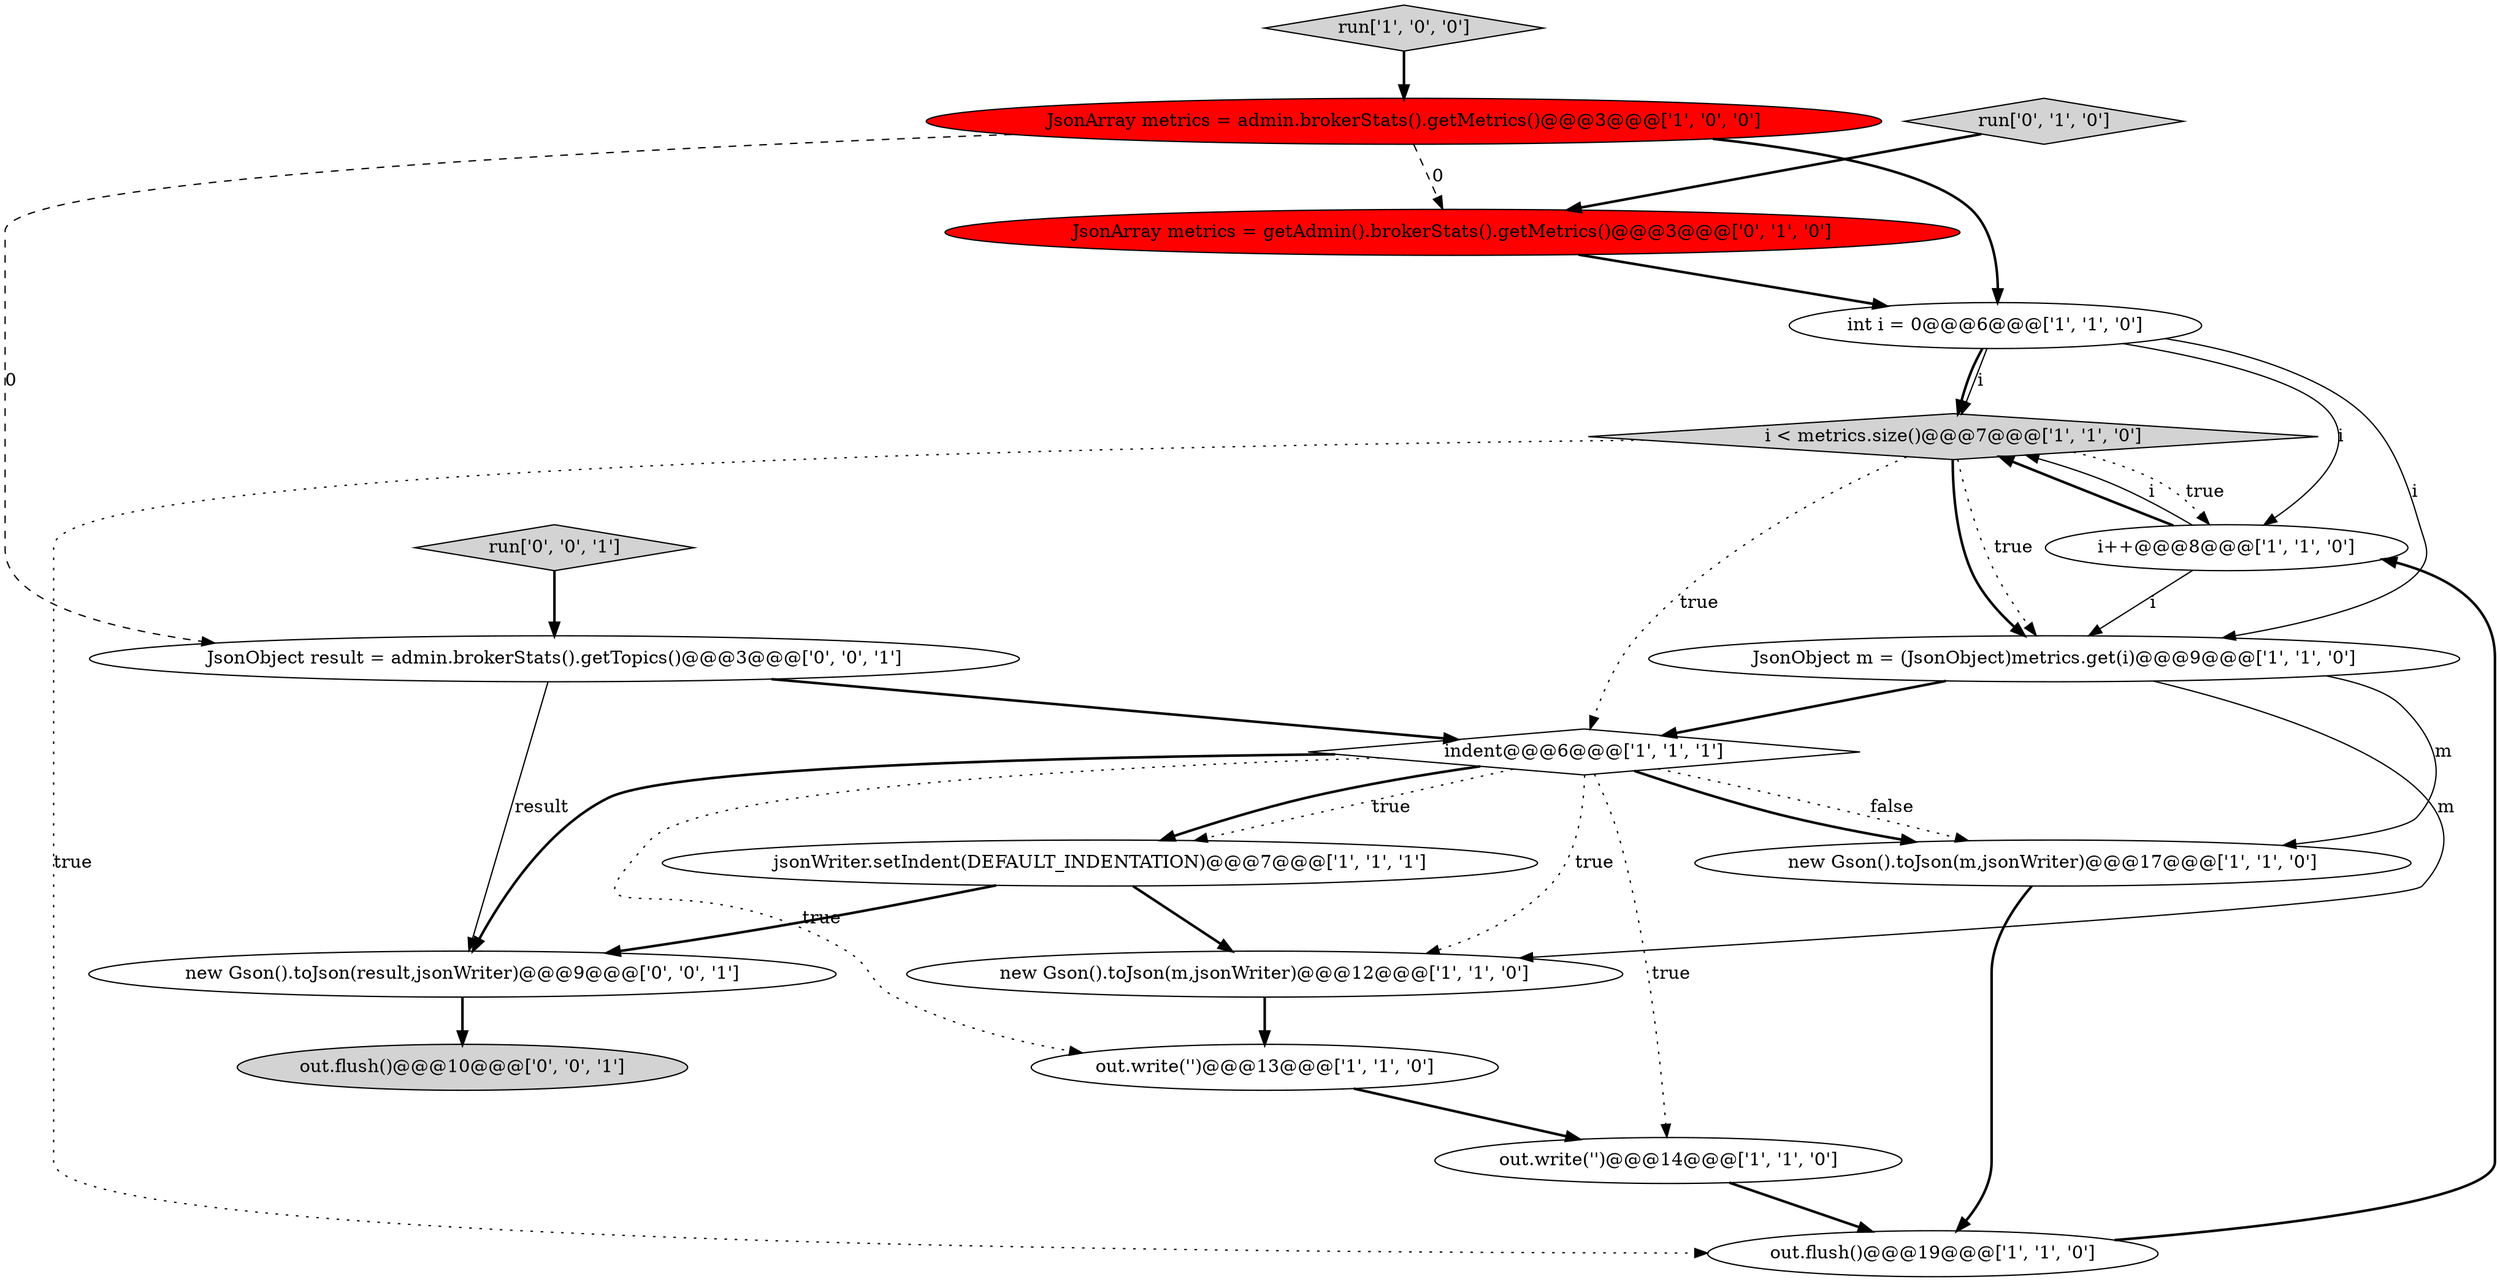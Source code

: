digraph {
4 [style = filled, label = "i < metrics.size()@@@7@@@['1', '1', '0']", fillcolor = lightgray, shape = diamond image = "AAA0AAABBB1BBB"];
15 [style = filled, label = "run['0', '0', '1']", fillcolor = lightgray, shape = diamond image = "AAA0AAABBB3BBB"];
10 [style = filled, label = "new Gson().toJson(m,jsonWriter)@@@12@@@['1', '1', '0']", fillcolor = white, shape = ellipse image = "AAA0AAABBB1BBB"];
3 [style = filled, label = "i++@@@8@@@['1', '1', '0']", fillcolor = white, shape = ellipse image = "AAA0AAABBB1BBB"];
0 [style = filled, label = "int i = 0@@@6@@@['1', '1', '0']", fillcolor = white, shape = ellipse image = "AAA0AAABBB1BBB"];
11 [style = filled, label = "new Gson().toJson(m,jsonWriter)@@@17@@@['1', '1', '0']", fillcolor = white, shape = ellipse image = "AAA0AAABBB1BBB"];
12 [style = filled, label = "out.write('')@@@13@@@['1', '1', '0']", fillcolor = white, shape = ellipse image = "AAA0AAABBB1BBB"];
2 [style = filled, label = "jsonWriter.setIndent(DEFAULT_INDENTATION)@@@7@@@['1', '1', '1']", fillcolor = white, shape = ellipse image = "AAA0AAABBB1BBB"];
1 [style = filled, label = "run['1', '0', '0']", fillcolor = lightgray, shape = diamond image = "AAA0AAABBB1BBB"];
6 [style = filled, label = "out.flush()@@@19@@@['1', '1', '0']", fillcolor = white, shape = ellipse image = "AAA0AAABBB1BBB"];
13 [style = filled, label = "JsonArray metrics = getAdmin().brokerStats().getMetrics()@@@3@@@['0', '1', '0']", fillcolor = red, shape = ellipse image = "AAA1AAABBB2BBB"];
7 [style = filled, label = "JsonArray metrics = admin.brokerStats().getMetrics()@@@3@@@['1', '0', '0']", fillcolor = red, shape = ellipse image = "AAA1AAABBB1BBB"];
16 [style = filled, label = "JsonObject result = admin.brokerStats().getTopics()@@@3@@@['0', '0', '1']", fillcolor = white, shape = ellipse image = "AAA0AAABBB3BBB"];
17 [style = filled, label = "new Gson().toJson(result,jsonWriter)@@@9@@@['0', '0', '1']", fillcolor = white, shape = ellipse image = "AAA0AAABBB3BBB"];
14 [style = filled, label = "run['0', '1', '0']", fillcolor = lightgray, shape = diamond image = "AAA0AAABBB2BBB"];
18 [style = filled, label = "out.flush()@@@10@@@['0', '0', '1']", fillcolor = lightgray, shape = ellipse image = "AAA0AAABBB3BBB"];
9 [style = filled, label = "out.write('')@@@14@@@['1', '1', '0']", fillcolor = white, shape = ellipse image = "AAA0AAABBB1BBB"];
8 [style = filled, label = "JsonObject m = (JsonObject)metrics.get(i)@@@9@@@['1', '1', '0']", fillcolor = white, shape = ellipse image = "AAA0AAABBB1BBB"];
5 [style = filled, label = "indent@@@6@@@['1', '1', '1']", fillcolor = white, shape = diamond image = "AAA0AAABBB1BBB"];
2->17 [style = bold, label=""];
4->6 [style = dotted, label="true"];
6->3 [style = bold, label=""];
4->5 [style = dotted, label="true"];
7->16 [style = dashed, label="0"];
5->10 [style = dotted, label="true"];
3->8 [style = solid, label="i"];
11->6 [style = bold, label=""];
5->11 [style = dotted, label="false"];
4->8 [style = dotted, label="true"];
8->10 [style = solid, label="m"];
7->0 [style = bold, label=""];
0->4 [style = solid, label="i"];
5->12 [style = dotted, label="true"];
2->10 [style = bold, label=""];
12->9 [style = bold, label=""];
5->17 [style = bold, label=""];
3->4 [style = bold, label=""];
1->7 [style = bold, label=""];
15->16 [style = bold, label=""];
16->17 [style = solid, label="result"];
9->6 [style = bold, label=""];
3->4 [style = solid, label="i"];
5->2 [style = bold, label=""];
4->3 [style = dotted, label="true"];
8->5 [style = bold, label=""];
0->4 [style = bold, label=""];
10->12 [style = bold, label=""];
8->11 [style = solid, label="m"];
0->3 [style = solid, label="i"];
0->8 [style = solid, label="i"];
7->13 [style = dashed, label="0"];
16->5 [style = bold, label=""];
5->9 [style = dotted, label="true"];
4->8 [style = bold, label=""];
5->11 [style = bold, label=""];
14->13 [style = bold, label=""];
5->2 [style = dotted, label="true"];
17->18 [style = bold, label=""];
13->0 [style = bold, label=""];
}
